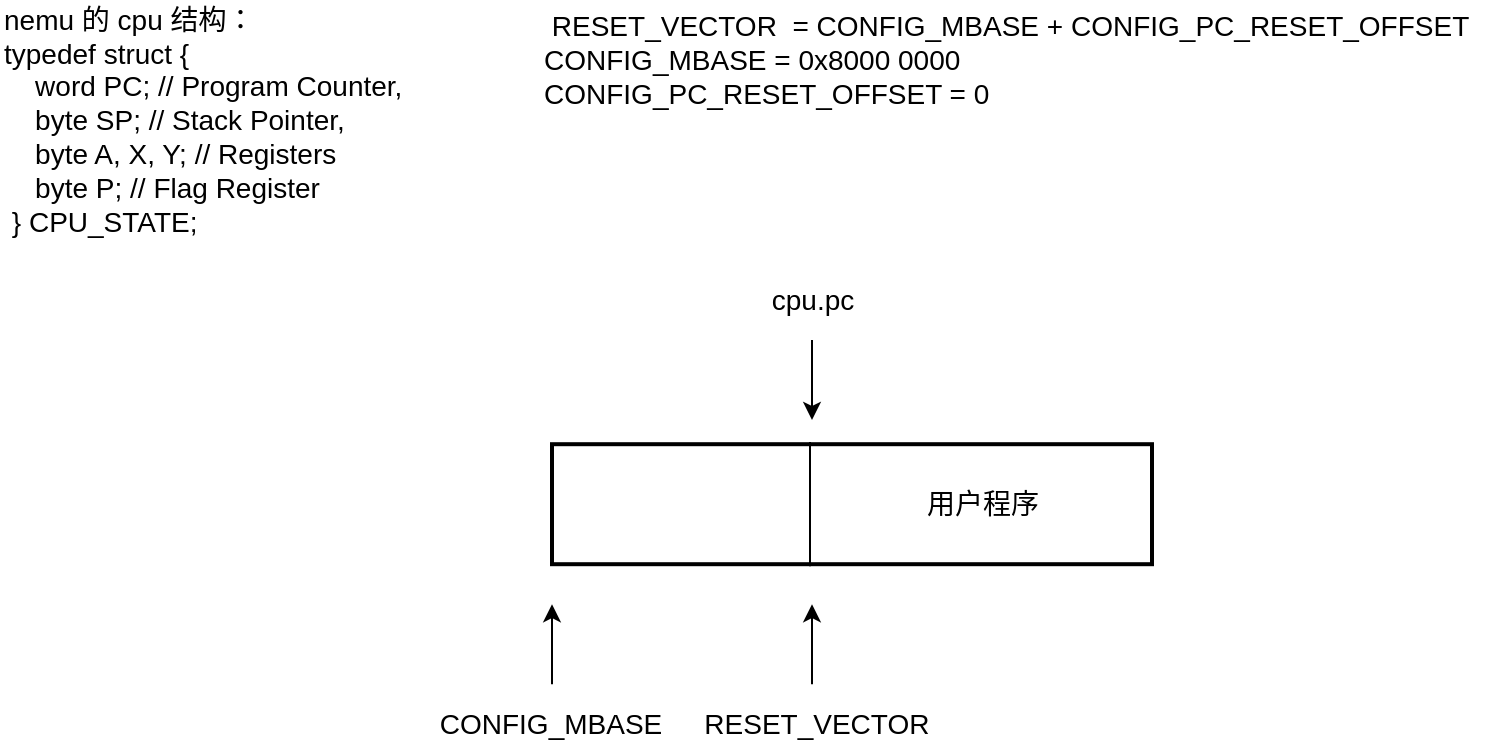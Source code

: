 <mxfile version="17.2.4" type="device"><diagram id="C5RBs43oDa-KdzZeNtuy" name="Page-1"><mxGraphModel dx="790" dy="655" grid="1" gridSize="10" guides="1" tooltips="1" connect="1" arrows="1" fold="1" page="1" pageScale="1" pageWidth="827" pageHeight="1169" math="0" shadow="0"><root><mxCell id="WIyWlLk6GJQsqaUBKTNV-0"/><mxCell id="WIyWlLk6GJQsqaUBKTNV-1" parent="WIyWlLk6GJQsqaUBKTNV-0"/><mxCell id="Iy9lCQGDhhYy0myAur2M-0" value="&lt;div style=&quot;font-size: 14px&quot;&gt;&lt;span&gt;nemu 的 cpu 结构：&lt;/span&gt;&lt;br&gt;&lt;/div&gt;&lt;div style=&quot;font-size: 14px&quot;&gt;&lt;font style=&quot;font-size: 14px&quot;&gt;typedef struct {&lt;/font&gt;&lt;/div&gt;&lt;div style=&quot;font-size: 14px&quot;&gt;&lt;font style=&quot;font-size: 14px&quot;&gt;&amp;nbsp; &amp;nbsp; word PC; // Program Counter,&lt;/font&gt;&lt;/div&gt;&lt;div style=&quot;font-size: 14px&quot;&gt;&lt;font style=&quot;font-size: 14px&quot;&gt;&amp;nbsp; &amp;nbsp; byte SP; // Stack Pointer,&lt;/font&gt;&lt;/div&gt;&lt;div style=&quot;font-size: 14px&quot;&gt;&lt;font style=&quot;font-size: 14px&quot;&gt;&amp;nbsp; &amp;nbsp; byte A, X, Y; // Registers&lt;/font&gt;&lt;/div&gt;&lt;div style=&quot;font-size: 14px&quot;&gt;&lt;font style=&quot;font-size: 14px&quot;&gt;&amp;nbsp; &amp;nbsp; byte P; // Flag Register&lt;/font&gt;&lt;/div&gt;&lt;div style=&quot;font-size: 14px&quot;&gt;&lt;font style=&quot;font-size: 14px&quot;&gt;&amp;nbsp;} CPU_STATE;&lt;/font&gt;&lt;/div&gt;" style="text;html=1;align=left;verticalAlign=middle;resizable=0;points=[];autosize=1;strokeColor=none;fillColor=none;" vertex="1" parent="WIyWlLk6GJQsqaUBKTNV-1"><mxGeometry x="80" y="30" width="210" height="100" as="geometry"/></mxCell><mxCell id="Iy9lCQGDhhYy0myAur2M-1" value="&amp;nbsp;RESET_VECTOR&amp;nbsp; = CONFIG_MBASE + CONFIG_PC_RESET_OFFSET&lt;br&gt;CONFIG_MBASE = 0x8000 0000&lt;br&gt;CONFIG_PC_RESET_OFFSET = 0" style="text;html=1;align=left;verticalAlign=middle;resizable=0;points=[];autosize=1;strokeColor=none;fillColor=none;fontSize=14;strokeWidth=2;" vertex="1" parent="WIyWlLk6GJQsqaUBKTNV-1"><mxGeometry x="350" y="20" width="480" height="60" as="geometry"/></mxCell><mxCell id="Iy9lCQGDhhYy0myAur2M-2" value="" style="whiteSpace=wrap;html=1;fontSize=14;strokeWidth=2;" vertex="1" parent="WIyWlLk6GJQsqaUBKTNV-1"><mxGeometry x="356" y="242.1" width="300" height="60" as="geometry"/></mxCell><mxCell id="Iy9lCQGDhhYy0myAur2M-4" value="" style="endArrow=classic;html=1;rounded=0;fontSize=14;" edge="1" parent="WIyWlLk6GJQsqaUBKTNV-1"><mxGeometry width="50" height="50" relative="1" as="geometry"><mxPoint x="356" y="362.1" as="sourcePoint"/><mxPoint x="356" y="322.1" as="targetPoint"/></mxGeometry></mxCell><mxCell id="Iy9lCQGDhhYy0myAur2M-5" value="&lt;span style=&quot;text-align: left&quot;&gt;CONFIG_MBASE&lt;/span&gt;" style="text;html=1;align=center;verticalAlign=middle;resizable=0;points=[];autosize=1;strokeColor=none;fillColor=none;fontSize=14;" vertex="1" parent="WIyWlLk6GJQsqaUBKTNV-1"><mxGeometry x="290" y="372.1" width="130" height="20" as="geometry"/></mxCell><mxCell id="Iy9lCQGDhhYy0myAur2M-6" value="&lt;span style=&quot;text-align: left&quot;&gt;&amp;nbsp;RESET_VECTOR&lt;/span&gt;" style="text;html=1;align=center;verticalAlign=middle;resizable=0;points=[];autosize=1;strokeColor=none;fillColor=none;fontSize=14;" vertex="1" parent="WIyWlLk6GJQsqaUBKTNV-1"><mxGeometry x="421" y="372.1" width="130" height="20" as="geometry"/></mxCell><mxCell id="Iy9lCQGDhhYy0myAur2M-7" value="" style="endArrow=classic;html=1;rounded=0;fontSize=14;" edge="1" parent="WIyWlLk6GJQsqaUBKTNV-1"><mxGeometry width="50" height="50" relative="1" as="geometry"><mxPoint x="486" y="362.1" as="sourcePoint"/><mxPoint x="486" y="322.1" as="targetPoint"/></mxGeometry></mxCell><mxCell id="Iy9lCQGDhhYy0myAur2M-8" value="" style="endArrow=none;html=1;rounded=0;fontSize=14;" edge="1" parent="WIyWlLk6GJQsqaUBKTNV-1"><mxGeometry width="50" height="50" relative="1" as="geometry"><mxPoint x="485" y="303.1" as="sourcePoint"/><mxPoint x="485" y="241" as="targetPoint"/></mxGeometry></mxCell><mxCell id="Iy9lCQGDhhYy0myAur2M-9" value="用户程序" style="text;html=1;align=center;verticalAlign=middle;resizable=0;points=[];autosize=1;strokeColor=none;fillColor=none;fontSize=14;" vertex="1" parent="WIyWlLk6GJQsqaUBKTNV-1"><mxGeometry x="536" y="262.1" width="70" height="20" as="geometry"/></mxCell><mxCell id="Iy9lCQGDhhYy0myAur2M-10" value="" style="endArrow=classic;html=1;rounded=0;fontSize=14;" edge="1" parent="WIyWlLk6GJQsqaUBKTNV-1"><mxGeometry width="50" height="50" relative="1" as="geometry"><mxPoint x="486" y="190" as="sourcePoint"/><mxPoint x="486" y="230" as="targetPoint"/></mxGeometry></mxCell><mxCell id="Iy9lCQGDhhYy0myAur2M-11" value="cpu.pc" style="text;html=1;align=center;verticalAlign=middle;resizable=0;points=[];autosize=1;strokeColor=none;fillColor=none;fontSize=14;" vertex="1" parent="WIyWlLk6GJQsqaUBKTNV-1"><mxGeometry x="456" y="160" width="60" height="20" as="geometry"/></mxCell></root></mxGraphModel></diagram></mxfile>
